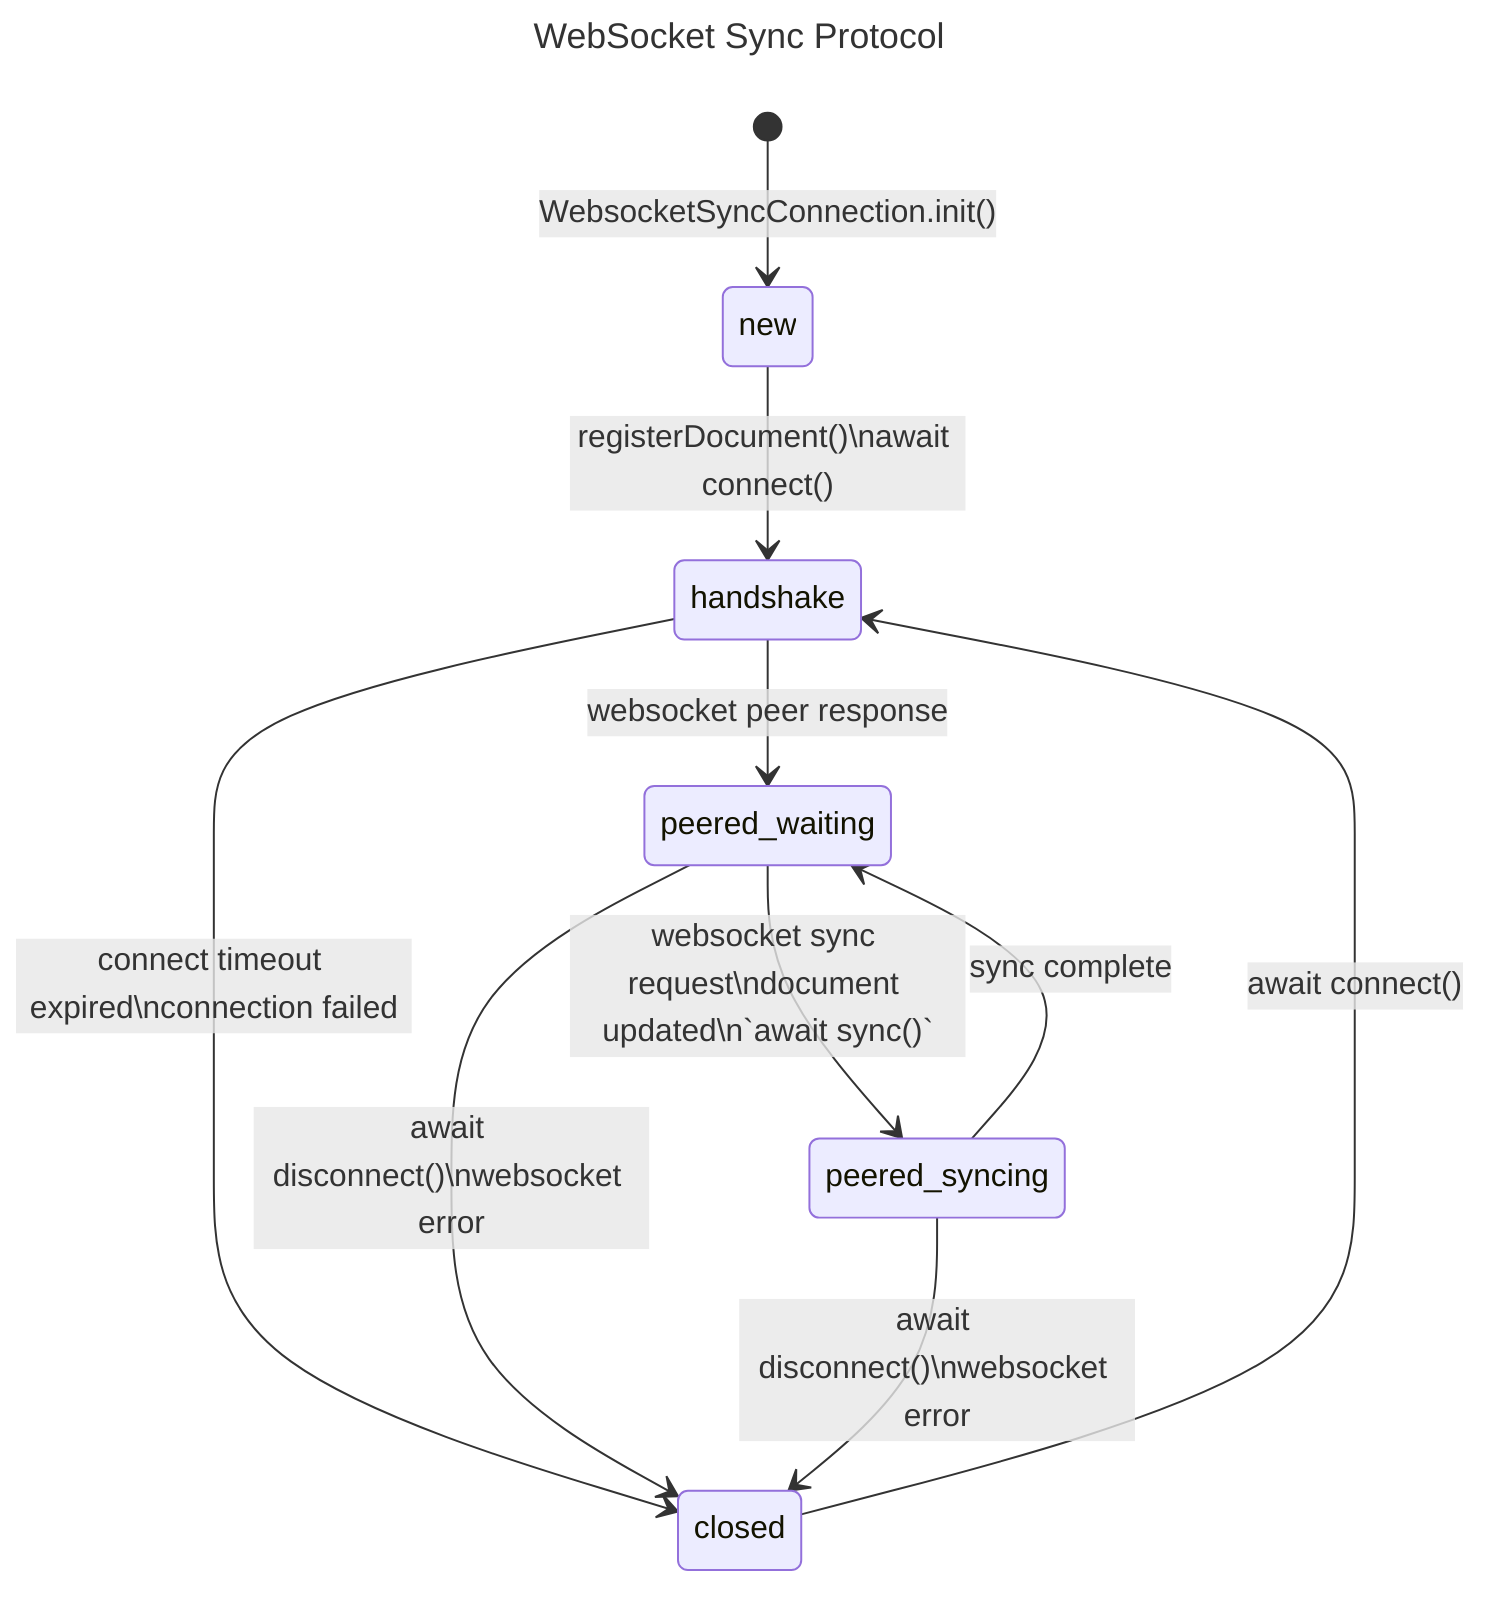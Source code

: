 ---
title: WebSocket Sync Protocol
---

stateDiagram-v2
    [*] --> new : WebsocketSyncConnection.init()
    new --> handshake : registerDocument()\nawait connect()
    handshake --> closed : connect timeout expired\nconnection failed
    handshake --> peered_waiting : websocket peer response
    peered_waiting --> closed : await disconnect()\nwebsocket error
    peered_waiting --> peered_syncing : websocket sync request\ndocument updated\n`await sync()`
    peered_syncing --> closed : await disconnect()\nwebsocket error
    peered_syncing --> peered_waiting : sync complete
    closed --> handshake : await connect()